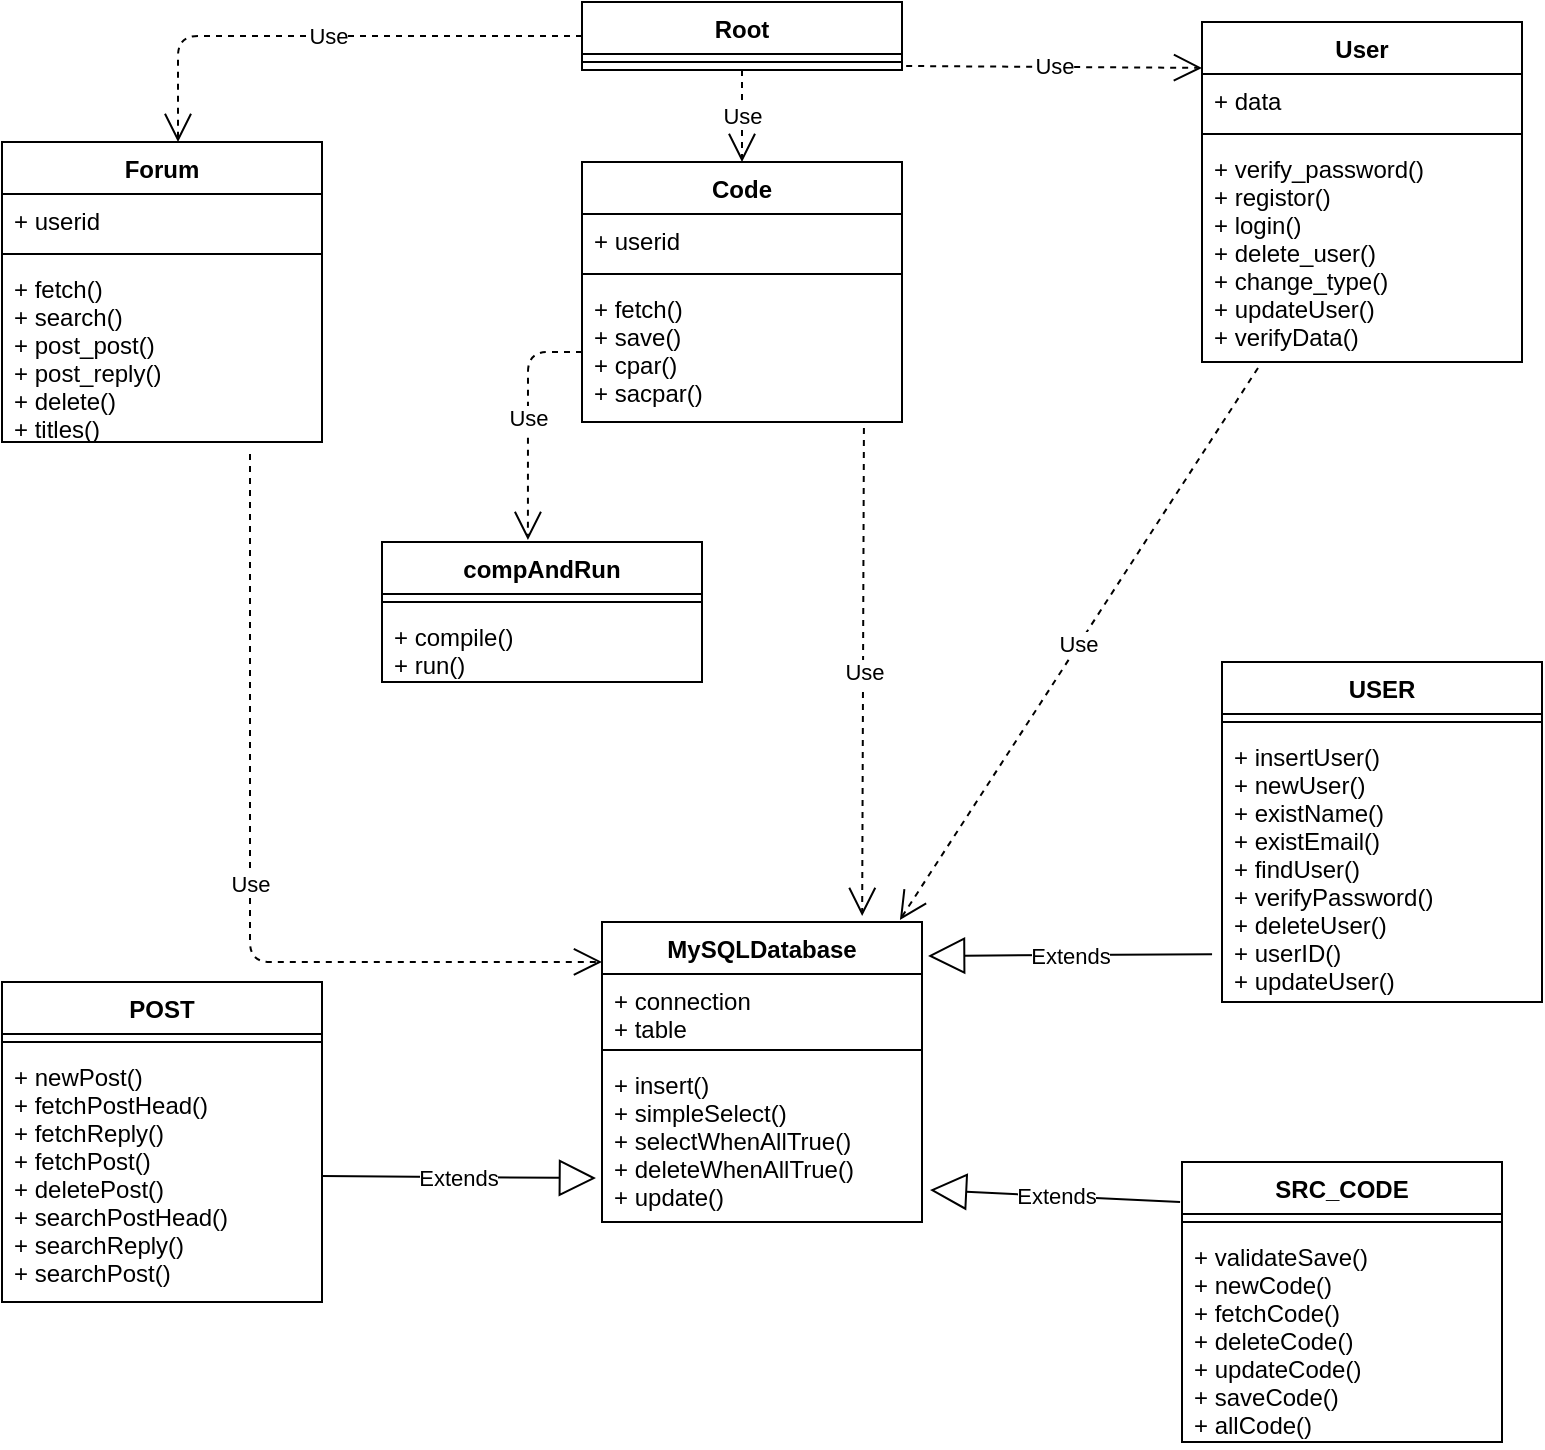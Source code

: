 <mxfile version="13.0.9" type="device"><diagram id="bsb28HW9TZgxeHNoFCtW" name="Page-1"><mxGraphModel dx="1422" dy="761" grid="1" gridSize="10" guides="1" tooltips="1" connect="1" arrows="1" fold="1" page="1" pageScale="1" pageWidth="827" pageHeight="1169" math="0" shadow="0"><root><mxCell id="0"/><mxCell id="1" parent="0"/><mxCell id="4hAxmZEv2BJFRzsU6mAh-25" value="Forum" style="swimlane;fontStyle=1;align=center;verticalAlign=top;childLayout=stackLayout;horizontal=1;startSize=26;horizontalStack=0;resizeParent=1;resizeParentMax=0;resizeLast=0;collapsible=1;marginBottom=0;" vertex="1" parent="1"><mxGeometry x="20" y="110" width="160" height="150" as="geometry"/></mxCell><mxCell id="4hAxmZEv2BJFRzsU6mAh-26" value="+ userid" style="text;strokeColor=none;fillColor=none;align=left;verticalAlign=top;spacingLeft=4;spacingRight=4;overflow=hidden;rotatable=0;points=[[0,0.5],[1,0.5]];portConstraint=eastwest;" vertex="1" parent="4hAxmZEv2BJFRzsU6mAh-25"><mxGeometry y="26" width="160" height="26" as="geometry"/></mxCell><mxCell id="4hAxmZEv2BJFRzsU6mAh-27" value="" style="line;strokeWidth=1;fillColor=none;align=left;verticalAlign=middle;spacingTop=-1;spacingLeft=3;spacingRight=3;rotatable=0;labelPosition=right;points=[];portConstraint=eastwest;" vertex="1" parent="4hAxmZEv2BJFRzsU6mAh-25"><mxGeometry y="52" width="160" height="8" as="geometry"/></mxCell><mxCell id="4hAxmZEv2BJFRzsU6mAh-28" value="+ fetch()&#10;+ search()&#10;+ post_post()&#10;+ post_reply()&#10;+ delete()&#10;+ titles()" style="text;strokeColor=none;fillColor=none;align=left;verticalAlign=top;spacingLeft=4;spacingRight=4;overflow=hidden;rotatable=0;points=[[0,0.5],[1,0.5]];portConstraint=eastwest;" vertex="1" parent="4hAxmZEv2BJFRzsU6mAh-25"><mxGeometry y="60" width="160" height="90" as="geometry"/></mxCell><mxCell id="4hAxmZEv2BJFRzsU6mAh-1" value="Root" style="swimlane;fontStyle=1;align=center;verticalAlign=top;childLayout=stackLayout;horizontal=1;startSize=26;horizontalStack=0;resizeParent=1;resizeParentMax=0;resizeLast=0;collapsible=1;marginBottom=0;" vertex="1" parent="1"><mxGeometry x="310" y="40" width="160" height="34" as="geometry"/></mxCell><mxCell id="4hAxmZEv2BJFRzsU6mAh-3" value="" style="line;strokeWidth=1;fillColor=none;align=left;verticalAlign=middle;spacingTop=-1;spacingLeft=3;spacingRight=3;rotatable=0;labelPosition=right;points=[];portConstraint=eastwest;" vertex="1" parent="4hAxmZEv2BJFRzsU6mAh-1"><mxGeometry y="26" width="160" height="8" as="geometry"/></mxCell><mxCell id="4hAxmZEv2BJFRzsU6mAh-42" value="Use" style="endArrow=open;endSize=12;dashed=1;html=1;exitX=0;exitY=0.5;exitDx=0;exitDy=0;entryX=0.55;entryY=0;entryDx=0;entryDy=0;entryPerimeter=0;" edge="1" parent="1" source="4hAxmZEv2BJFRzsU6mAh-1" target="4hAxmZEv2BJFRzsU6mAh-25"><mxGeometry width="160" relative="1" as="geometry"><mxPoint x="330" y="370" as="sourcePoint"/><mxPoint x="490" y="370" as="targetPoint"/><Array as="points"><mxPoint x="108" y="57"/></Array></mxGeometry></mxCell><mxCell id="4hAxmZEv2BJFRzsU6mAh-43" value="Use" style="endArrow=open;endSize=12;dashed=1;html=1;exitX=1.013;exitY=0.75;exitDx=0;exitDy=0;entryX=0;entryY=0.135;entryDx=0;entryDy=0;entryPerimeter=0;exitPerimeter=0;" edge="1" parent="1" source="4hAxmZEv2BJFRzsU6mAh-3" target="4hAxmZEv2BJFRzsU6mAh-17"><mxGeometry width="160" relative="1" as="geometry"><mxPoint x="330" y="370" as="sourcePoint"/><mxPoint x="490" y="370" as="targetPoint"/></mxGeometry></mxCell><mxCell id="4hAxmZEv2BJFRzsU6mAh-44" value="Use" style="endArrow=open;endSize=12;dashed=1;html=1;exitX=0.5;exitY=1;exitDx=0;exitDy=0;entryX=0.5;entryY=0;entryDx=0;entryDy=0;" edge="1" parent="1" source="4hAxmZEv2BJFRzsU6mAh-1" target="4hAxmZEv2BJFRzsU6mAh-29"><mxGeometry width="160" relative="1" as="geometry"><mxPoint x="330" y="370" as="sourcePoint"/><mxPoint x="490" y="370" as="targetPoint"/></mxGeometry></mxCell><mxCell id="4hAxmZEv2BJFRzsU6mAh-29" value="Code" style="swimlane;fontStyle=1;align=center;verticalAlign=top;childLayout=stackLayout;horizontal=1;startSize=26;horizontalStack=0;resizeParent=1;resizeParentMax=0;resizeLast=0;collapsible=1;marginBottom=0;" vertex="1" parent="1"><mxGeometry x="310" y="120" width="160" height="130" as="geometry"/></mxCell><mxCell id="4hAxmZEv2BJFRzsU6mAh-30" value="+ userid" style="text;strokeColor=none;fillColor=none;align=left;verticalAlign=top;spacingLeft=4;spacingRight=4;overflow=hidden;rotatable=0;points=[[0,0.5],[1,0.5]];portConstraint=eastwest;" vertex="1" parent="4hAxmZEv2BJFRzsU6mAh-29"><mxGeometry y="26" width="160" height="26" as="geometry"/></mxCell><mxCell id="4hAxmZEv2BJFRzsU6mAh-31" value="" style="line;strokeWidth=1;fillColor=none;align=left;verticalAlign=middle;spacingTop=-1;spacingLeft=3;spacingRight=3;rotatable=0;labelPosition=right;points=[];portConstraint=eastwest;" vertex="1" parent="4hAxmZEv2BJFRzsU6mAh-29"><mxGeometry y="52" width="160" height="8" as="geometry"/></mxCell><mxCell id="4hAxmZEv2BJFRzsU6mAh-32" value="+ fetch()&#10;+ save()&#10;+ cpar()&#10;+ sacpar()" style="text;strokeColor=none;fillColor=none;align=left;verticalAlign=top;spacingLeft=4;spacingRight=4;overflow=hidden;rotatable=0;points=[[0,0.5],[1,0.5]];portConstraint=eastwest;" vertex="1" parent="4hAxmZEv2BJFRzsU6mAh-29"><mxGeometry y="60" width="160" height="70" as="geometry"/></mxCell><mxCell id="4hAxmZEv2BJFRzsU6mAh-49" value="Extends" style="endArrow=block;endSize=16;endFill=0;html=1;entryX=1.019;entryY=0.113;entryDx=0;entryDy=0;entryPerimeter=0;exitX=-0.031;exitY=0.824;exitDx=0;exitDy=0;exitPerimeter=0;" edge="1" parent="1" source="4hAxmZEv2BJFRzsU6mAh-40" target="4hAxmZEv2BJFRzsU6mAh-5"><mxGeometry width="160" relative="1" as="geometry"><mxPoint x="330" y="370" as="sourcePoint"/><mxPoint x="490" y="370" as="targetPoint"/></mxGeometry></mxCell><mxCell id="4hAxmZEv2BJFRzsU6mAh-50" value="Extends" style="endArrow=block;endSize=16;endFill=0;html=1;exitX=1;exitY=0.5;exitDx=0;exitDy=0;entryX=-0.019;entryY=0.732;entryDx=0;entryDy=0;entryPerimeter=0;" edge="1" parent="1" source="4hAxmZEv2BJFRzsU6mAh-12" target="4hAxmZEv2BJFRzsU6mAh-8"><mxGeometry width="160" relative="1" as="geometry"><mxPoint x="330" y="370" as="sourcePoint"/><mxPoint x="490" y="370" as="targetPoint"/></mxGeometry></mxCell><mxCell id="4hAxmZEv2BJFRzsU6mAh-51" value="Use" style="endArrow=open;endSize=12;dashed=1;html=1;exitX=0;exitY=0.5;exitDx=0;exitDy=0;entryX=0.456;entryY=-0.014;entryDx=0;entryDy=0;entryPerimeter=0;" edge="1" parent="1" source="4hAxmZEv2BJFRzsU6mAh-32" target="4hAxmZEv2BJFRzsU6mAh-33"><mxGeometry width="160" relative="1" as="geometry"><mxPoint x="330" y="270" as="sourcePoint"/><mxPoint x="490" y="270" as="targetPoint"/><Array as="points"><mxPoint x="283" y="215"/></Array></mxGeometry></mxCell><mxCell id="4hAxmZEv2BJFRzsU6mAh-5" value="MySQLDatabase" style="swimlane;fontStyle=1;align=center;verticalAlign=top;childLayout=stackLayout;horizontal=1;startSize=26;horizontalStack=0;resizeParent=1;resizeParentMax=0;resizeLast=0;collapsible=1;marginBottom=0;" vertex="1" parent="1"><mxGeometry x="320" y="500" width="160" height="150" as="geometry"/></mxCell><mxCell id="4hAxmZEv2BJFRzsU6mAh-6" value="+ connection&#10;+ table" style="text;strokeColor=none;fillColor=none;align=left;verticalAlign=top;spacingLeft=4;spacingRight=4;overflow=hidden;rotatable=0;points=[[0,0.5],[1,0.5]];portConstraint=eastwest;" vertex="1" parent="4hAxmZEv2BJFRzsU6mAh-5"><mxGeometry y="26" width="160" height="34" as="geometry"/></mxCell><mxCell id="4hAxmZEv2BJFRzsU6mAh-7" value="" style="line;strokeWidth=1;fillColor=none;align=left;verticalAlign=middle;spacingTop=-1;spacingLeft=3;spacingRight=3;rotatable=0;labelPosition=right;points=[];portConstraint=eastwest;" vertex="1" parent="4hAxmZEv2BJFRzsU6mAh-5"><mxGeometry y="60" width="160" height="8" as="geometry"/></mxCell><mxCell id="4hAxmZEv2BJFRzsU6mAh-8" value="+ insert()&#10;+ simpleSelect()&#10;+ selectWhenAllTrue()&#10;+ deleteWhenAllTrue()&#10;+ update()" style="text;strokeColor=none;fillColor=none;align=left;verticalAlign=top;spacingLeft=4;spacingRight=4;overflow=hidden;rotatable=0;points=[[0,0.5],[1,0.5]];portConstraint=eastwest;" vertex="1" parent="4hAxmZEv2BJFRzsU6mAh-5"><mxGeometry y="68" width="160" height="82" as="geometry"/></mxCell><mxCell id="4hAxmZEv2BJFRzsU6mAh-52" value="Extends" style="endArrow=block;endSize=16;endFill=0;html=1;exitX=-0.006;exitY=0.143;exitDx=0;exitDy=0;exitPerimeter=0;entryX=1.025;entryY=0.805;entryDx=0;entryDy=0;entryPerimeter=0;" edge="1" parent="1" source="4hAxmZEv2BJFRzsU6mAh-13" target="4hAxmZEv2BJFRzsU6mAh-8"><mxGeometry width="160" relative="1" as="geometry"><mxPoint x="330" y="470" as="sourcePoint"/><mxPoint x="490" y="470" as="targetPoint"/></mxGeometry></mxCell><mxCell id="4hAxmZEv2BJFRzsU6mAh-53" value="Use" style="endArrow=open;endSize=12;dashed=1;html=1;exitX=0.881;exitY=1.043;exitDx=0;exitDy=0;exitPerimeter=0;entryX=0.813;entryY=-0.02;entryDx=0;entryDy=0;entryPerimeter=0;" edge="1" parent="1" source="4hAxmZEv2BJFRzsU6mAh-32" target="4hAxmZEv2BJFRzsU6mAh-5"><mxGeometry width="160" relative="1" as="geometry"><mxPoint x="330" y="270" as="sourcePoint"/><mxPoint x="490" y="270" as="targetPoint"/></mxGeometry></mxCell><mxCell id="4hAxmZEv2BJFRzsU6mAh-33" value="compAndRun" style="swimlane;fontStyle=1;align=center;verticalAlign=top;childLayout=stackLayout;horizontal=1;startSize=26;horizontalStack=0;resizeParent=1;resizeParentMax=0;resizeLast=0;collapsible=1;marginBottom=0;" vertex="1" parent="1"><mxGeometry x="210" y="310" width="160" height="70" as="geometry"/></mxCell><mxCell id="4hAxmZEv2BJFRzsU6mAh-35" value="" style="line;strokeWidth=1;fillColor=none;align=left;verticalAlign=middle;spacingTop=-1;spacingLeft=3;spacingRight=3;rotatable=0;labelPosition=right;points=[];portConstraint=eastwest;" vertex="1" parent="4hAxmZEv2BJFRzsU6mAh-33"><mxGeometry y="26" width="160" height="8" as="geometry"/></mxCell><mxCell id="4hAxmZEv2BJFRzsU6mAh-36" value="+ compile()&#10;+ run()" style="text;strokeColor=none;fillColor=none;align=left;verticalAlign=top;spacingLeft=4;spacingRight=4;overflow=hidden;rotatable=0;points=[[0,0.5],[1,0.5]];portConstraint=eastwest;" vertex="1" parent="4hAxmZEv2BJFRzsU6mAh-33"><mxGeometry y="34" width="160" height="36" as="geometry"/></mxCell><mxCell id="4hAxmZEv2BJFRzsU6mAh-54" value="Use" style="endArrow=open;endSize=12;dashed=1;html=1;exitX=0.175;exitY=1.027;exitDx=0;exitDy=0;exitPerimeter=0;entryX=0.931;entryY=-0.007;entryDx=0;entryDy=0;entryPerimeter=0;" edge="1" parent="1" source="4hAxmZEv2BJFRzsU6mAh-20" target="4hAxmZEv2BJFRzsU6mAh-5"><mxGeometry width="160" relative="1" as="geometry"><mxPoint x="330" y="470" as="sourcePoint"/><mxPoint x="490" y="470" as="targetPoint"/></mxGeometry></mxCell><mxCell id="4hAxmZEv2BJFRzsU6mAh-17" value="User" style="swimlane;fontStyle=1;align=center;verticalAlign=top;childLayout=stackLayout;horizontal=1;startSize=26;horizontalStack=0;resizeParent=1;resizeParentMax=0;resizeLast=0;collapsible=1;marginBottom=0;" vertex="1" parent="1"><mxGeometry x="620" y="50" width="160" height="170" as="geometry"/></mxCell><mxCell id="4hAxmZEv2BJFRzsU6mAh-18" value="+ data" style="text;strokeColor=none;fillColor=none;align=left;verticalAlign=top;spacingLeft=4;spacingRight=4;overflow=hidden;rotatable=0;points=[[0,0.5],[1,0.5]];portConstraint=eastwest;" vertex="1" parent="4hAxmZEv2BJFRzsU6mAh-17"><mxGeometry y="26" width="160" height="26" as="geometry"/></mxCell><mxCell id="4hAxmZEv2BJFRzsU6mAh-19" value="" style="line;strokeWidth=1;fillColor=none;align=left;verticalAlign=middle;spacingTop=-1;spacingLeft=3;spacingRight=3;rotatable=0;labelPosition=right;points=[];portConstraint=eastwest;" vertex="1" parent="4hAxmZEv2BJFRzsU6mAh-17"><mxGeometry y="52" width="160" height="8" as="geometry"/></mxCell><mxCell id="4hAxmZEv2BJFRzsU6mAh-20" value="+ verify_password()&#10;+ registor()&#10;+ login()&#10;+ delete_user()&#10;+ change_type()&#10;+ updateUser()&#10;+ verifyData()" style="text;strokeColor=none;fillColor=none;align=left;verticalAlign=top;spacingLeft=4;spacingRight=4;overflow=hidden;rotatable=0;points=[[0,0.5],[1,0.5]];portConstraint=eastwest;" vertex="1" parent="4hAxmZEv2BJFRzsU6mAh-17"><mxGeometry y="60" width="160" height="110" as="geometry"/></mxCell><mxCell id="4hAxmZEv2BJFRzsU6mAh-37" value="USER" style="swimlane;fontStyle=1;align=center;verticalAlign=top;childLayout=stackLayout;horizontal=1;startSize=26;horizontalStack=0;resizeParent=1;resizeParentMax=0;resizeLast=0;collapsible=1;marginBottom=0;" vertex="1" parent="1"><mxGeometry x="630" y="370" width="160" height="170" as="geometry"/></mxCell><mxCell id="4hAxmZEv2BJFRzsU6mAh-39" value="" style="line;strokeWidth=1;fillColor=none;align=left;verticalAlign=middle;spacingTop=-1;spacingLeft=3;spacingRight=3;rotatable=0;labelPosition=right;points=[];portConstraint=eastwest;" vertex="1" parent="4hAxmZEv2BJFRzsU6mAh-37"><mxGeometry y="26" width="160" height="8" as="geometry"/></mxCell><mxCell id="4hAxmZEv2BJFRzsU6mAh-40" value="+ insertUser()&#10;+ newUser()&#10;+ existName()&#10;+ existEmail()&#10;+ findUser()&#10;+ verifyPassword()&#10;+ deleteUser()&#10;+ userID()&#10;+ updateUser()" style="text;strokeColor=none;fillColor=none;align=left;verticalAlign=top;spacingLeft=4;spacingRight=4;overflow=hidden;rotatable=0;points=[[0,0.5],[1,0.5]];portConstraint=eastwest;" vertex="1" parent="4hAxmZEv2BJFRzsU6mAh-37"><mxGeometry y="34" width="160" height="136" as="geometry"/></mxCell><mxCell id="4hAxmZEv2BJFRzsU6mAh-9" value="POST" style="swimlane;fontStyle=1;align=center;verticalAlign=top;childLayout=stackLayout;horizontal=1;startSize=26;horizontalStack=0;resizeParent=1;resizeParentMax=0;resizeLast=0;collapsible=1;marginBottom=0;" vertex="1" parent="1"><mxGeometry x="20" y="530" width="160" height="160" as="geometry"/></mxCell><mxCell id="4hAxmZEv2BJFRzsU6mAh-11" value="" style="line;strokeWidth=1;fillColor=none;align=left;verticalAlign=middle;spacingTop=-1;spacingLeft=3;spacingRight=3;rotatable=0;labelPosition=right;points=[];portConstraint=eastwest;" vertex="1" parent="4hAxmZEv2BJFRzsU6mAh-9"><mxGeometry y="26" width="160" height="8" as="geometry"/></mxCell><mxCell id="4hAxmZEv2BJFRzsU6mAh-12" value="+ newPost()&#10;+ fetchPostHead()&#10;+ fetchReply()&#10;+ fetchPost()&#10;+ deletePost()&#10;+ searchPostHead()&#10;+ searchReply()&#10;+ searchPost()" style="text;strokeColor=none;fillColor=none;align=left;verticalAlign=top;spacingLeft=4;spacingRight=4;overflow=hidden;rotatable=0;points=[[0,0.5],[1,0.5]];portConstraint=eastwest;" vertex="1" parent="4hAxmZEv2BJFRzsU6mAh-9"><mxGeometry y="34" width="160" height="126" as="geometry"/></mxCell><mxCell id="4hAxmZEv2BJFRzsU6mAh-55" value="Use" style="endArrow=open;endSize=12;dashed=1;html=1;exitX=0.775;exitY=1.067;exitDx=0;exitDy=0;exitPerimeter=0;entryX=0;entryY=0.133;entryDx=0;entryDy=0;entryPerimeter=0;" edge="1" parent="1" source="4hAxmZEv2BJFRzsU6mAh-28" target="4hAxmZEv2BJFRzsU6mAh-5"><mxGeometry width="160" relative="1" as="geometry"><mxPoint x="330" y="370" as="sourcePoint"/><mxPoint x="490" y="370" as="targetPoint"/><Array as="points"><mxPoint x="144" y="520"/></Array></mxGeometry></mxCell><mxCell id="4hAxmZEv2BJFRzsU6mAh-13" value="SRC_CODE" style="swimlane;fontStyle=1;align=center;verticalAlign=top;childLayout=stackLayout;horizontal=1;startSize=26;horizontalStack=0;resizeParent=1;resizeParentMax=0;resizeLast=0;collapsible=1;marginBottom=0;" vertex="1" parent="1"><mxGeometry x="610" y="620" width="160" height="140" as="geometry"/></mxCell><mxCell id="4hAxmZEv2BJFRzsU6mAh-15" value="" style="line;strokeWidth=1;fillColor=none;align=left;verticalAlign=middle;spacingTop=-1;spacingLeft=3;spacingRight=3;rotatable=0;labelPosition=right;points=[];portConstraint=eastwest;" vertex="1" parent="4hAxmZEv2BJFRzsU6mAh-13"><mxGeometry y="26" width="160" height="8" as="geometry"/></mxCell><mxCell id="4hAxmZEv2BJFRzsU6mAh-16" value="+ validateSave()&#10;+ newCode()&#10;+ fetchCode()&#10;+ deleteCode()&#10;+ updateCode()&#10;+ saveCode()&#10;+ allCode()" style="text;strokeColor=none;fillColor=none;align=left;verticalAlign=top;spacingLeft=4;spacingRight=4;overflow=hidden;rotatable=0;points=[[0,0.5],[1,0.5]];portConstraint=eastwest;" vertex="1" parent="4hAxmZEv2BJFRzsU6mAh-13"><mxGeometry y="34" width="160" height="106" as="geometry"/></mxCell></root></mxGraphModel></diagram></mxfile>
